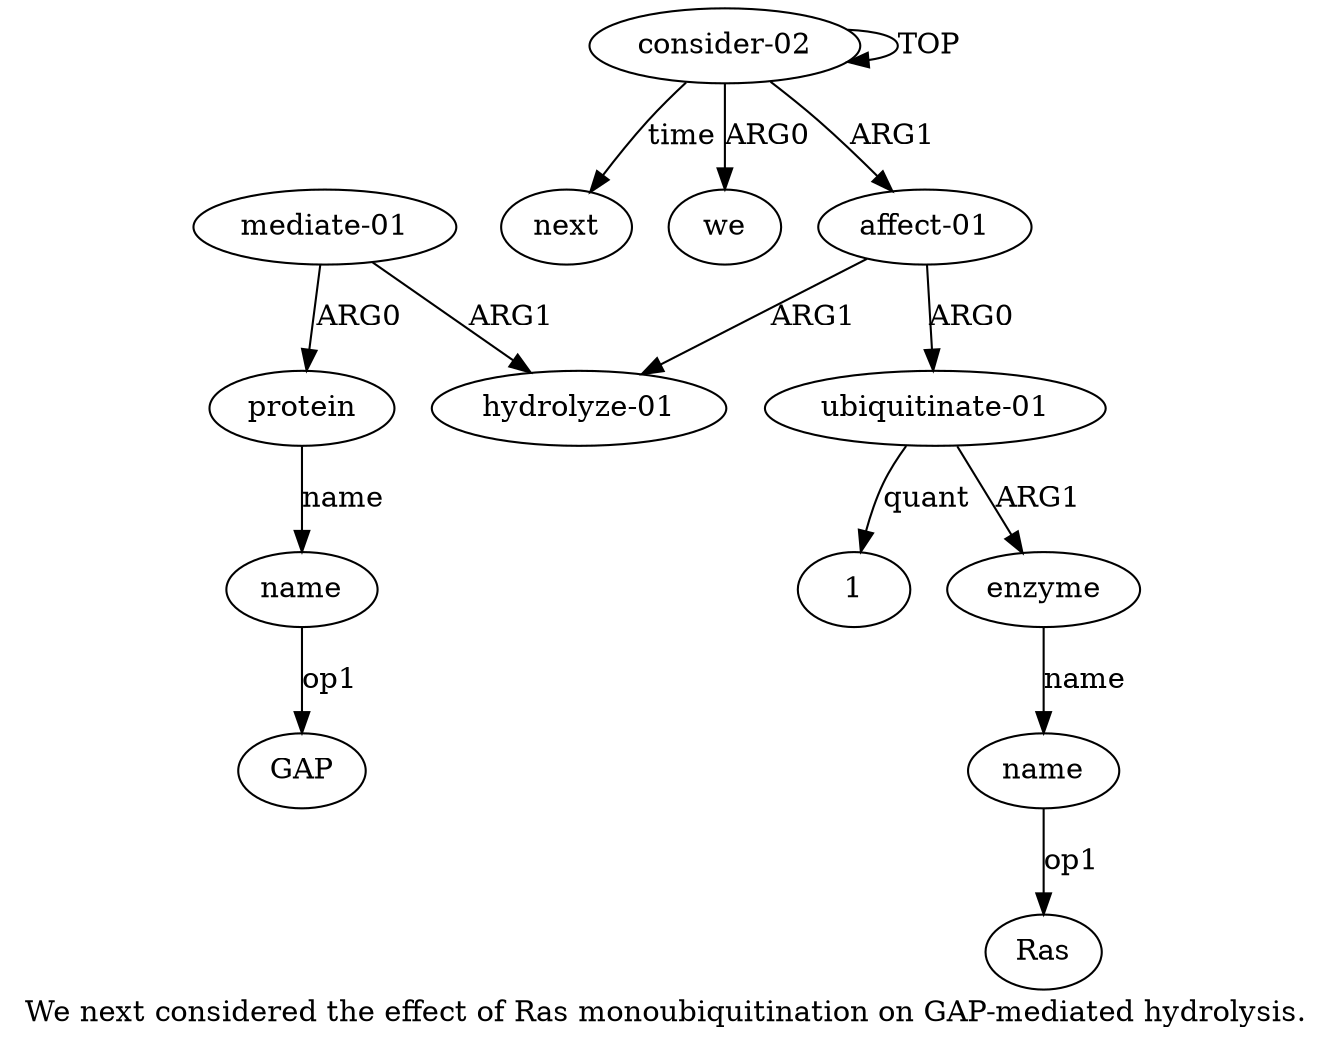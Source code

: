 digraph  {
	graph [label="We next considered the effect of Ras monoubiquitination on GAP-mediated hydrolysis."];
	node [label="\N"];
	"a5 Ras"	 [color=black,
		gold_ind=-1,
		gold_label=Ras,
		label=Ras,
		test_ind=-1,
		test_label=Ras];
	"a9 GAP"	 [color=black,
		gold_ind=-1,
		gold_label=GAP,
		label=GAP,
		test_ind=-1,
		test_label=GAP];
	a10	 [color=black,
		gold_ind=10,
		gold_label=next,
		label=next,
		test_ind=10,
		test_label=next];
	a1	 [color=black,
		gold_ind=1,
		gold_label=we,
		label=we,
		test_ind=1,
		test_label=we];
	a0	 [color=black,
		gold_ind=0,
		gold_label="consider-02",
		label="consider-02",
		test_ind=0,
		test_label="consider-02"];
	a0 -> a10 [key=0,
	color=black,
	gold_label=time,
	label=time,
	test_label=time];
a0 -> a1 [key=0,
color=black,
gold_label=ARG0,
label=ARG0,
test_label=ARG0];
a0 -> a0 [key=0,
color=black,
gold_label=TOP,
label=TOP,
test_label=TOP];
a2 [color=black,
gold_ind=2,
gold_label="affect-01",
label="affect-01",
test_ind=2,
test_label="affect-01"];
a0 -> a2 [key=0,
color=black,
gold_label=ARG1,
label=ARG1,
test_label=ARG1];
a3 [color=black,
gold_ind=3,
gold_label="ubiquitinate-01",
label="ubiquitinate-01",
test_ind=3,
test_label="ubiquitinate-01"];
a4 [color=black,
gold_ind=4,
gold_label=enzyme,
label=enzyme,
test_ind=4,
test_label=enzyme];
a3 -> a4 [key=0,
color=black,
gold_label=ARG1,
label=ARG1,
test_label=ARG1];
"a3 1" [color=black,
gold_ind=-1,
gold_label=1,
label=1,
test_ind=-1,
test_label=1];
a3 -> "a3 1" [key=0,
color=black,
gold_label=quant,
label=quant,
test_label=quant];
a2 -> a3 [key=0,
color=black,
gold_label=ARG0,
label=ARG0,
test_label=ARG0];
a6 [color=black,
gold_ind=6,
gold_label="hydrolyze-01",
label="hydrolyze-01",
test_ind=6,
test_label="hydrolyze-01"];
a2 -> a6 [key=0,
color=black,
gold_label=ARG1,
label=ARG1,
test_label=ARG1];
a5 [color=black,
gold_ind=5,
gold_label=name,
label=name,
test_ind=5,
test_label=name];
a5 -> "a5 Ras" [key=0,
color=black,
gold_label=op1,
label=op1,
test_label=op1];
a4 -> a5 [key=0,
color=black,
gold_label=name,
label=name,
test_label=name];
a7 [color=black,
gold_ind=7,
gold_label="mediate-01",
label="mediate-01",
test_ind=7,
test_label="mediate-01"];
a7 -> a6 [key=0,
color=black,
gold_label=ARG1,
label=ARG1,
test_label=ARG1];
a8 [color=black,
gold_ind=8,
gold_label=protein,
label=protein,
test_ind=8,
test_label=protein];
a7 -> a8 [key=0,
color=black,
gold_label=ARG0,
label=ARG0,
test_label=ARG0];
a9 [color=black,
gold_ind=9,
gold_label=name,
label=name,
test_ind=9,
test_label=name];
a9 -> "a9 GAP" [key=0,
color=black,
gold_label=op1,
label=op1,
test_label=op1];
a8 -> a9 [key=0,
color=black,
gold_label=name,
label=name,
test_label=name];
}
